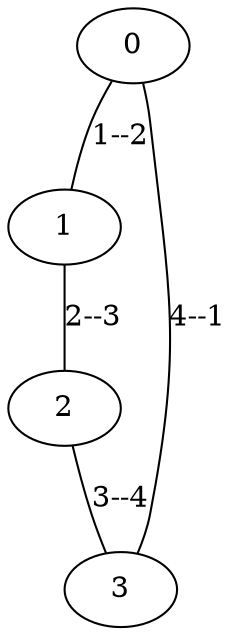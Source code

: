 graph G {
0 ;
1 ;
2 ;
3 ;
0 -- 1 [ label="1--2"];
3 -- 0 [ label="4--1"];
1 -- 2 [ label="2--3"];
2 -- 3 [ label="3--4"];
}
